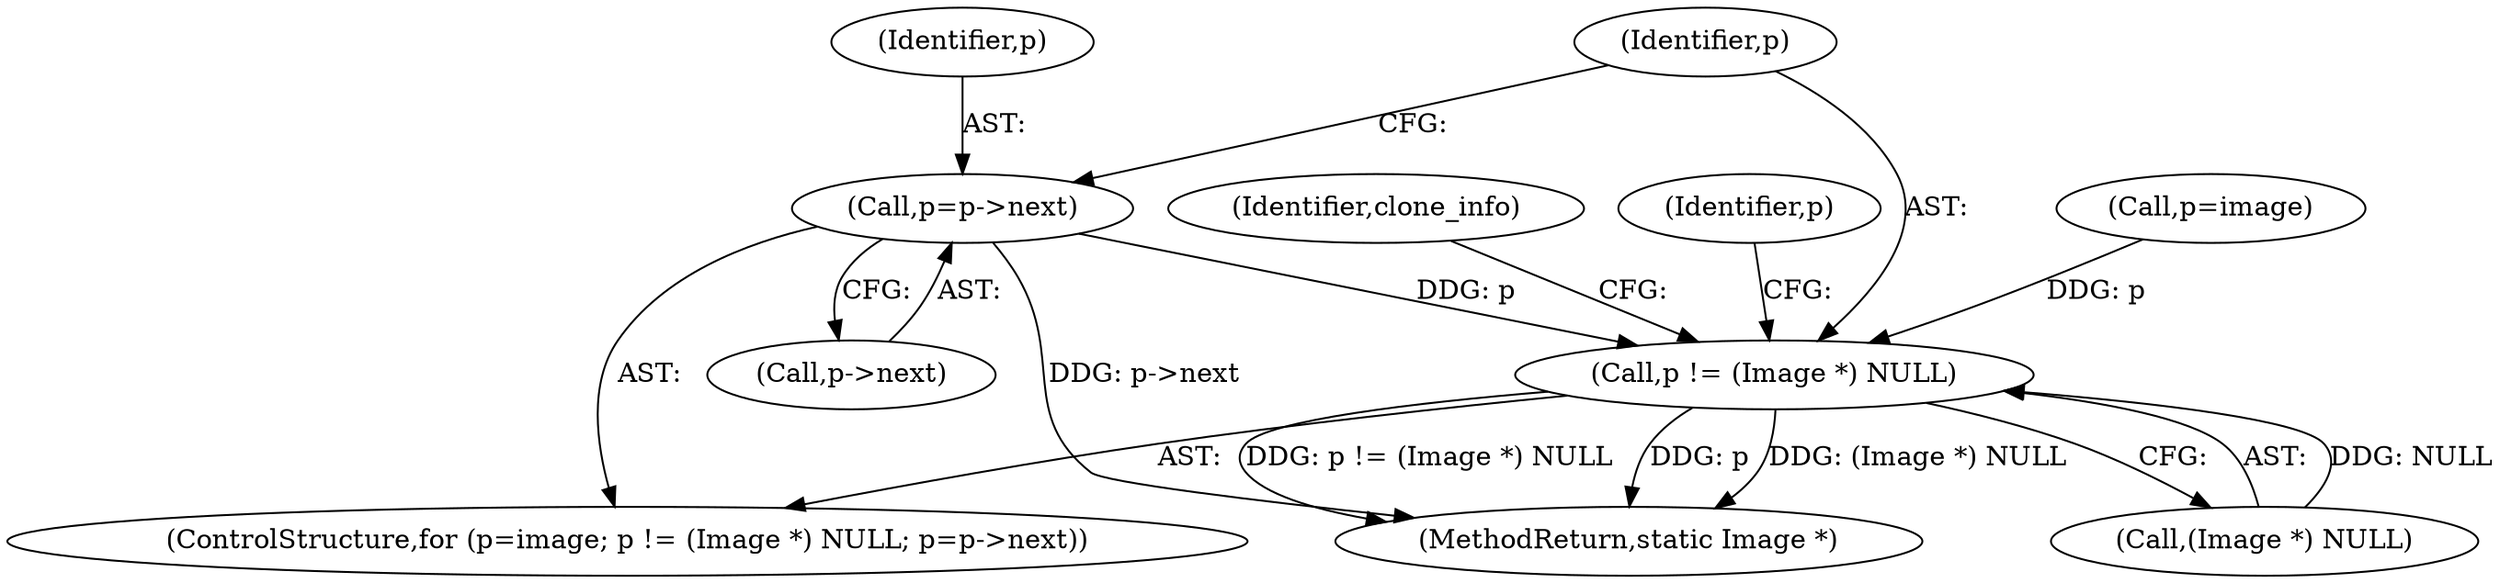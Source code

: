 digraph "0_ImageMagick_04178de2247e353fc095846784b9a10fefdbf890@pointer" {
"1001917" [label="(Call,p=p->next)"];
"1001912" [label="(Call,p != (Image *) NULL)"];
"1001918" [label="(Identifier,p)"];
"1001909" [label="(Call,p=image)"];
"1001930" [label="(Identifier,clone_info)"];
"1001913" [label="(Identifier,p)"];
"1001912" [label="(Call,p != (Image *) NULL)"];
"1001908" [label="(ControlStructure,for (p=image; p != (Image *) NULL; p=p->next))"];
"1001917" [label="(Call,p=p->next)"];
"1001919" [label="(Call,p->next)"];
"1001914" [label="(Call,(Image *) NULL)"];
"1001924" [label="(Identifier,p)"];
"1001987" [label="(MethodReturn,static Image *)"];
"1001917" -> "1001908"  [label="AST: "];
"1001917" -> "1001919"  [label="CFG: "];
"1001918" -> "1001917"  [label="AST: "];
"1001919" -> "1001917"  [label="AST: "];
"1001913" -> "1001917"  [label="CFG: "];
"1001917" -> "1001987"  [label="DDG: p->next"];
"1001917" -> "1001912"  [label="DDG: p"];
"1001912" -> "1001908"  [label="AST: "];
"1001912" -> "1001914"  [label="CFG: "];
"1001913" -> "1001912"  [label="AST: "];
"1001914" -> "1001912"  [label="AST: "];
"1001924" -> "1001912"  [label="CFG: "];
"1001930" -> "1001912"  [label="CFG: "];
"1001912" -> "1001987"  [label="DDG: (Image *) NULL"];
"1001912" -> "1001987"  [label="DDG: p != (Image *) NULL"];
"1001912" -> "1001987"  [label="DDG: p"];
"1001909" -> "1001912"  [label="DDG: p"];
"1001914" -> "1001912"  [label="DDG: NULL"];
}
